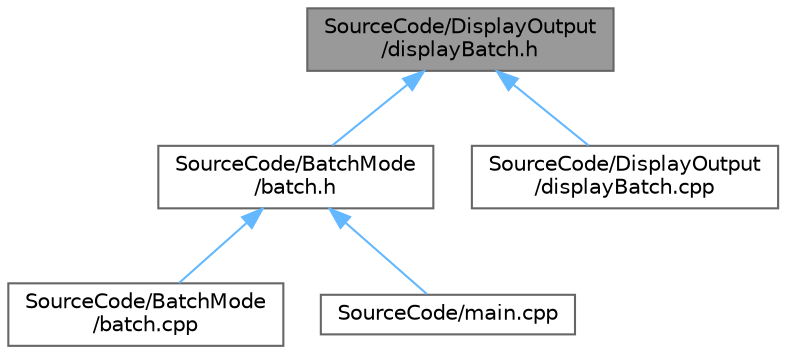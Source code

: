 digraph "SourceCode/DisplayOutput/displayBatch.h"
{
 // LATEX_PDF_SIZE
  bgcolor="transparent";
  edge [fontname=Helvetica,fontsize=10,labelfontname=Helvetica,labelfontsize=10];
  node [fontname=Helvetica,fontsize=10,shape=box,height=0.2,width=0.4];
  Node1 [id="Node000001",label="SourceCode/DisplayOutput\l/displayBatch.h",height=0.2,width=0.4,color="gray40", fillcolor="grey60", style="filled", fontcolor="black",tooltip="Function declarations for displaying the results in batch mode."];
  Node1 -> Node2 [id="edge1_Node000001_Node000002",dir="back",color="steelblue1",style="solid",tooltip=" "];
  Node2 [id="Node000002",label="SourceCode/BatchMode\l/batch.h",height=0.2,width=0.4,color="grey40", fillcolor="white", style="filled",URL="$batch_8h.html",tooltip="Function declarations for the batch mode of the program."];
  Node2 -> Node3 [id="edge2_Node000002_Node000003",dir="back",color="steelblue1",style="solid",tooltip=" "];
  Node3 [id="Node000003",label="SourceCode/BatchMode\l/batch.cpp",height=0.2,width=0.4,color="grey40", fillcolor="white", style="filled",URL="$batch_8cpp.html",tooltip="This file contains the implementation of the batch mode functions defined in batch...."];
  Node2 -> Node4 [id="edge3_Node000002_Node000004",dir="back",color="steelblue1",style="solid",tooltip=" "];
  Node4 [id="Node000004",label="SourceCode/main.cpp",height=0.2,width=0.4,color="grey40", fillcolor="white", style="filled",URL="$main_8cpp.html",tooltip="Main file for the Route Planner program."];
  Node1 -> Node5 [id="edge4_Node000001_Node000005",dir="back",color="steelblue1",style="solid",tooltip=" "];
  Node5 [id="Node000005",label="SourceCode/DisplayOutput\l/displayBatch.cpp",height=0.2,width=0.4,color="grey40", fillcolor="white", style="filled",URL="$displayBatch_8cpp.html",tooltip="This file contains the implementation of the displayBatch functions declared in displayBatch...."];
}
